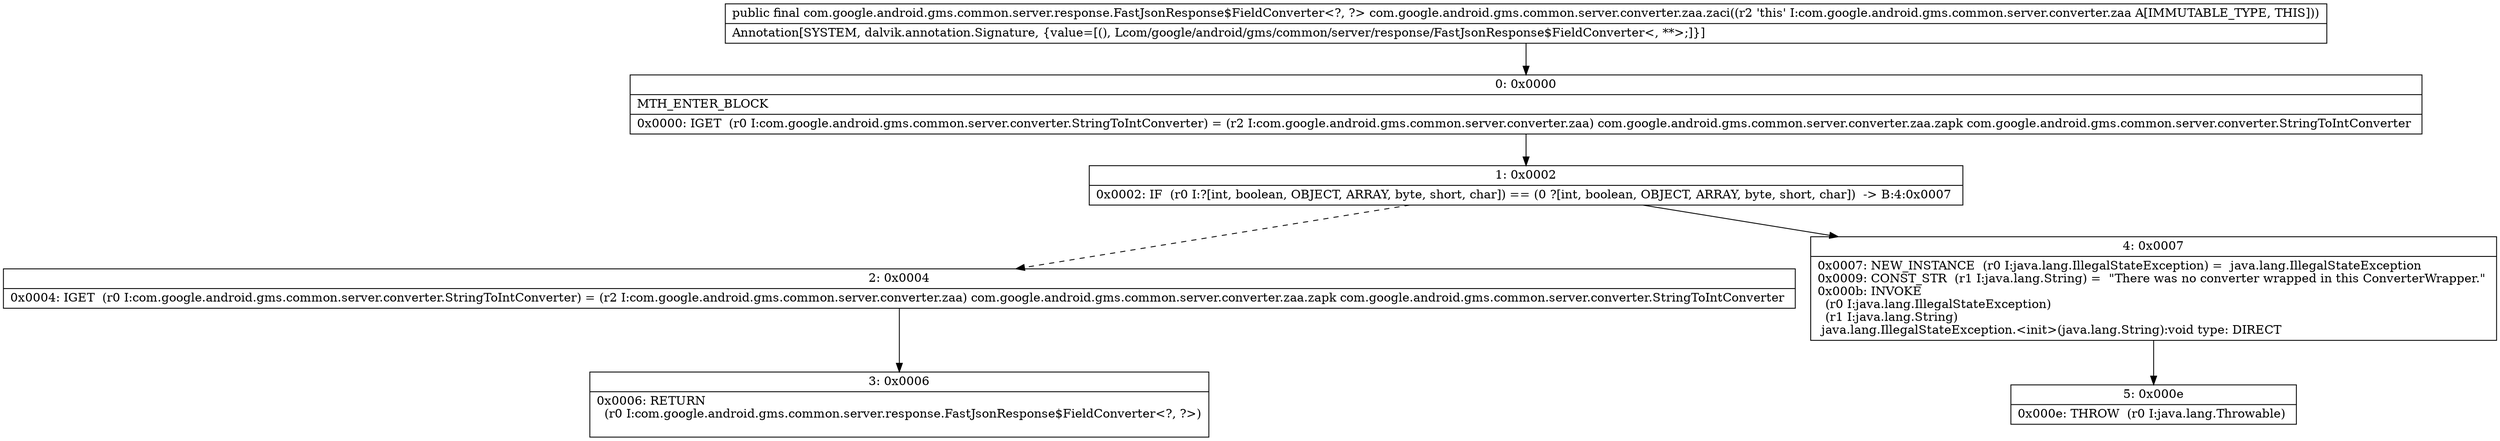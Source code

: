 digraph "CFG forcom.google.android.gms.common.server.converter.zaa.zaci()Lcom\/google\/android\/gms\/common\/server\/response\/FastJsonResponse$FieldConverter;" {
Node_0 [shape=record,label="{0\:\ 0x0000|MTH_ENTER_BLOCK\l|0x0000: IGET  (r0 I:com.google.android.gms.common.server.converter.StringToIntConverter) = (r2 I:com.google.android.gms.common.server.converter.zaa) com.google.android.gms.common.server.converter.zaa.zapk com.google.android.gms.common.server.converter.StringToIntConverter \l}"];
Node_1 [shape=record,label="{1\:\ 0x0002|0x0002: IF  (r0 I:?[int, boolean, OBJECT, ARRAY, byte, short, char]) == (0 ?[int, boolean, OBJECT, ARRAY, byte, short, char])  \-\> B:4:0x0007 \l}"];
Node_2 [shape=record,label="{2\:\ 0x0004|0x0004: IGET  (r0 I:com.google.android.gms.common.server.converter.StringToIntConverter) = (r2 I:com.google.android.gms.common.server.converter.zaa) com.google.android.gms.common.server.converter.zaa.zapk com.google.android.gms.common.server.converter.StringToIntConverter \l}"];
Node_3 [shape=record,label="{3\:\ 0x0006|0x0006: RETURN  \l  (r0 I:com.google.android.gms.common.server.response.FastJsonResponse$FieldConverter\<?, ?\>)\l \l}"];
Node_4 [shape=record,label="{4\:\ 0x0007|0x0007: NEW_INSTANCE  (r0 I:java.lang.IllegalStateException) =  java.lang.IllegalStateException \l0x0009: CONST_STR  (r1 I:java.lang.String) =  \"There was no converter wrapped in this ConverterWrapper.\" \l0x000b: INVOKE  \l  (r0 I:java.lang.IllegalStateException)\l  (r1 I:java.lang.String)\l java.lang.IllegalStateException.\<init\>(java.lang.String):void type: DIRECT \l}"];
Node_5 [shape=record,label="{5\:\ 0x000e|0x000e: THROW  (r0 I:java.lang.Throwable) \l}"];
MethodNode[shape=record,label="{public final com.google.android.gms.common.server.response.FastJsonResponse$FieldConverter\<?, ?\> com.google.android.gms.common.server.converter.zaa.zaci((r2 'this' I:com.google.android.gms.common.server.converter.zaa A[IMMUTABLE_TYPE, THIS]))  | Annotation[SYSTEM, dalvik.annotation.Signature, \{value=[(), Lcom\/google\/android\/gms\/common\/server\/response\/FastJsonResponse$FieldConverter\<, **\>;]\}]\l}"];
MethodNode -> Node_0;
Node_0 -> Node_1;
Node_1 -> Node_2[style=dashed];
Node_1 -> Node_4;
Node_2 -> Node_3;
Node_4 -> Node_5;
}

